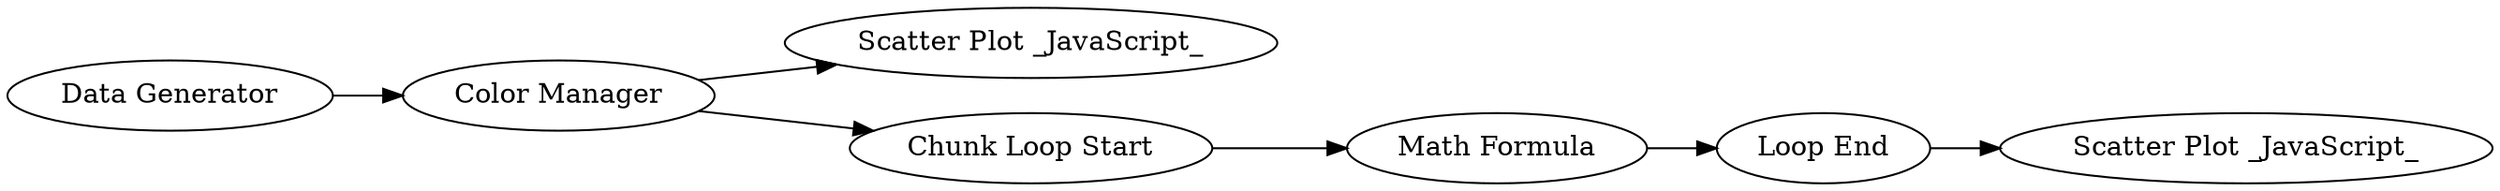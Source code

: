 digraph {
	26 -> 33
	31 -> 32
	26 -> 31
	35 -> 34
	32 -> 35
	23 -> 26
	35 [label="Loop End"]
	34 [label="Scatter Plot _JavaScript_"]
	31 [label="Chunk Loop Start"]
	23 [label="Data Generator"]
	26 [label="Color Manager"]
	33 [label="Scatter Plot _JavaScript_"]
	32 [label="Math Formula"]
	rankdir=LR
}
